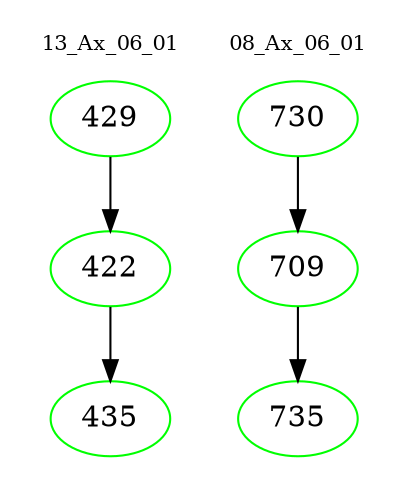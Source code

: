 digraph{
subgraph cluster_0 {
color = white
label = "13_Ax_06_01";
fontsize=10;
T0_429 [label="429", color="green"]
T0_429 -> T0_422 [color="black"]
T0_422 [label="422", color="green"]
T0_422 -> T0_435 [color="black"]
T0_435 [label="435", color="green"]
}
subgraph cluster_1 {
color = white
label = "08_Ax_06_01";
fontsize=10;
T1_730 [label="730", color="green"]
T1_730 -> T1_709 [color="black"]
T1_709 [label="709", color="green"]
T1_709 -> T1_735 [color="black"]
T1_735 [label="735", color="green"]
}
}
